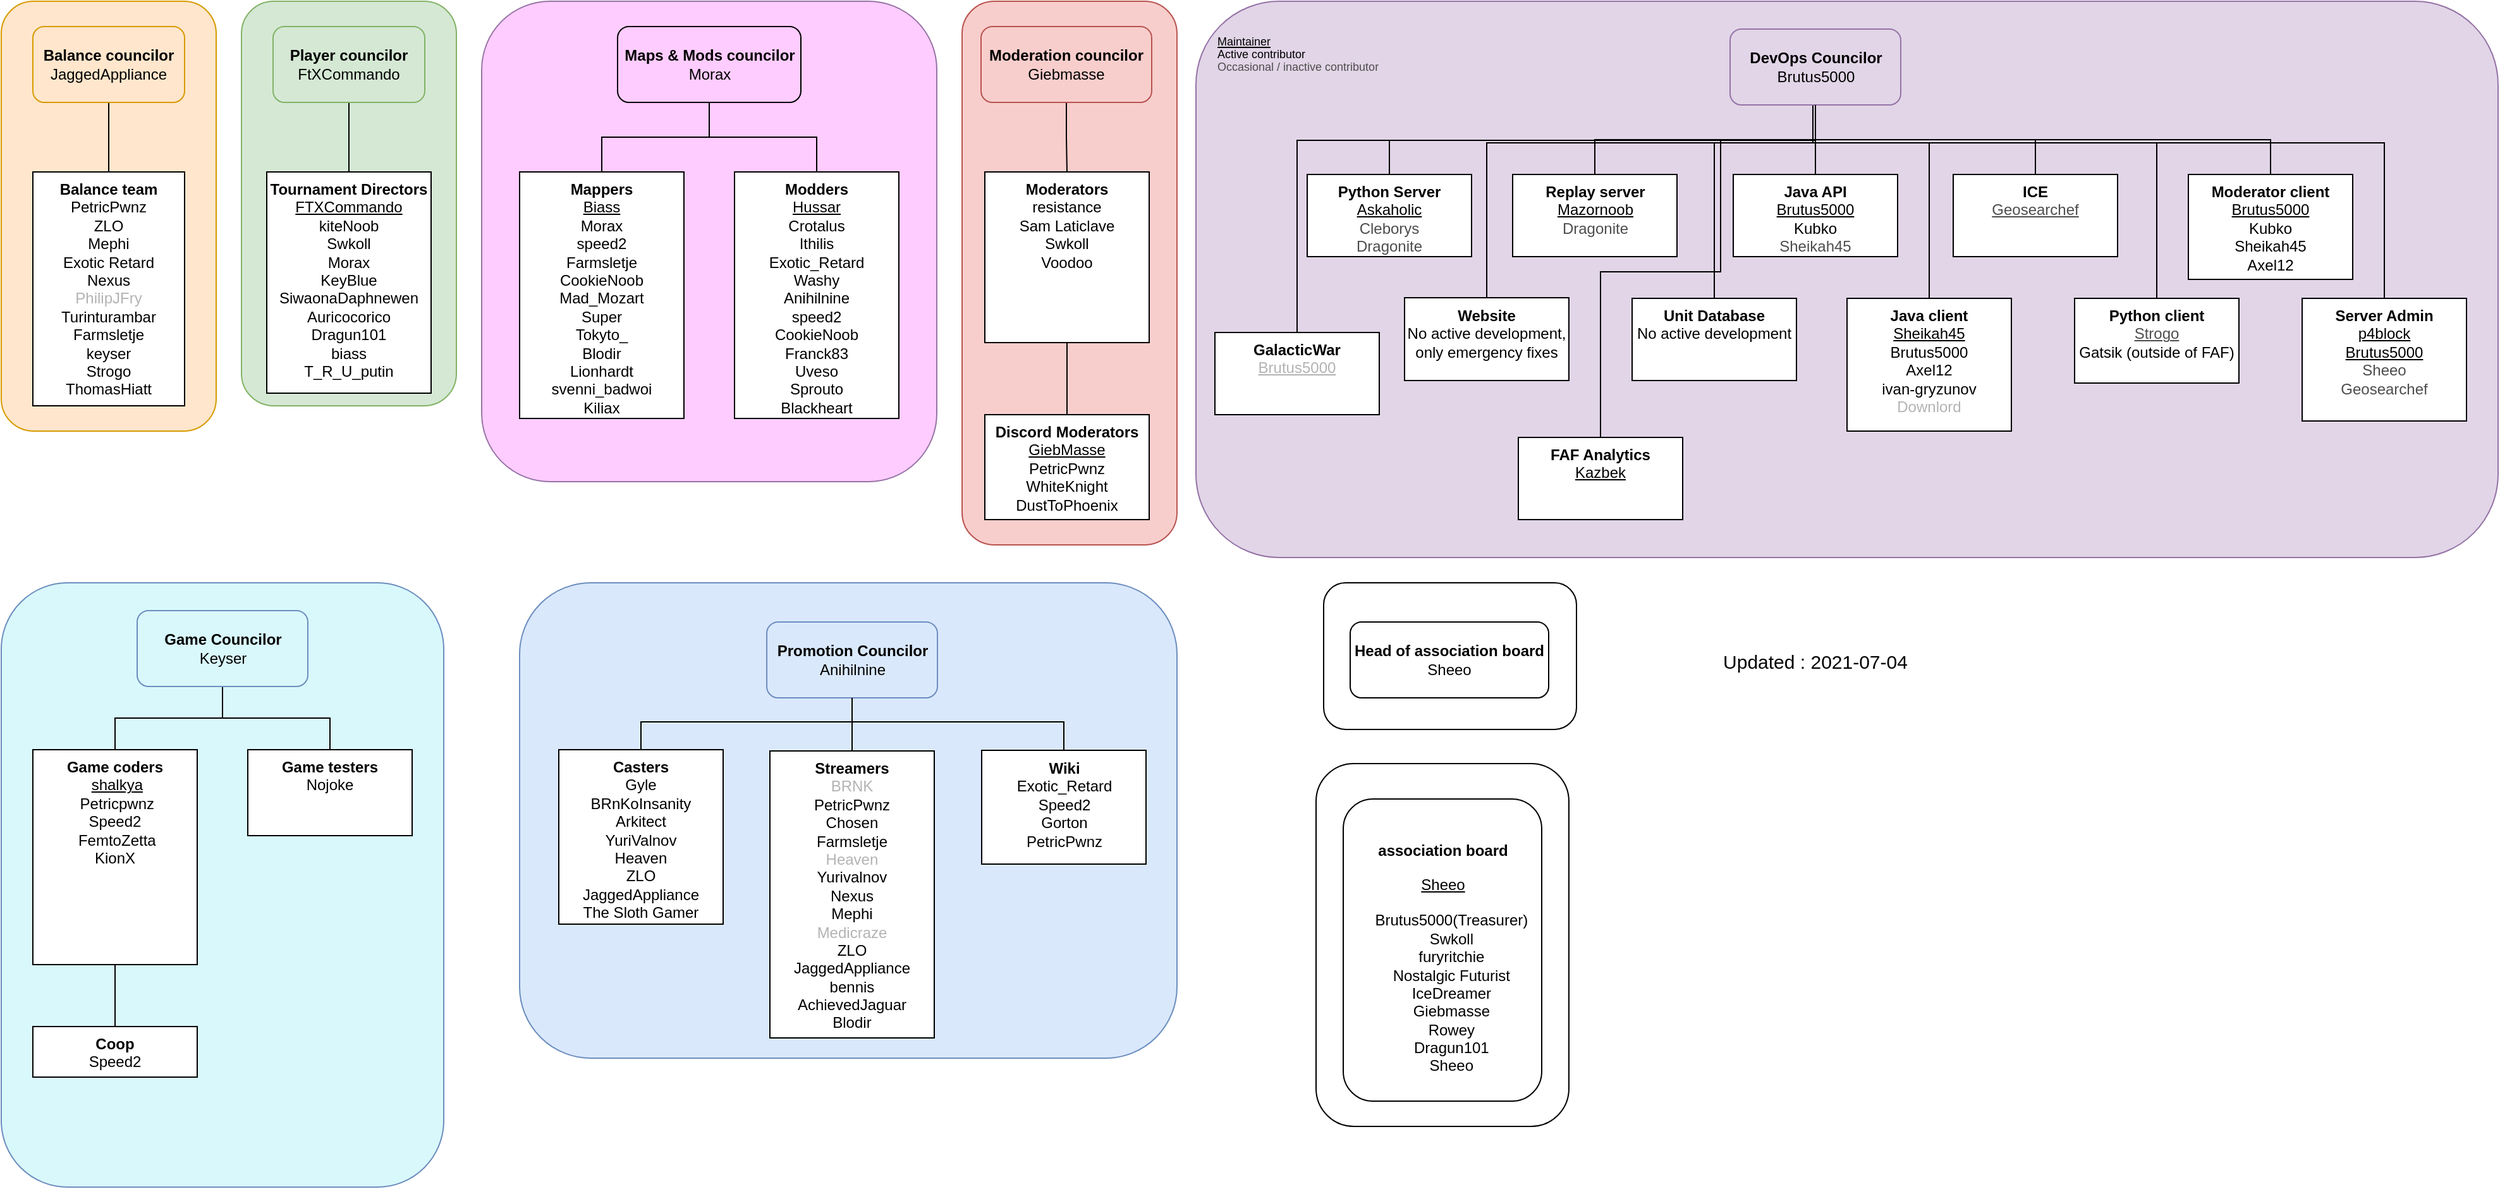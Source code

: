 <mxfile version="14.8.4" type="device"><diagram id="a73ef97e-af4a-7cc7-2804-117219964ffe" name="Page-1"><mxGraphModel dx="1422" dy="780" grid="1" gridSize="10" guides="1" tooltips="1" connect="1" arrows="0" fold="1" page="1" pageScale="1" pageWidth="827" pageHeight="1169" background="none" math="0" shadow="0"><root><mxCell id="0"/><mxCell id="1" parent="0"/><mxCell id="65a52aaf2f8a3bf-69" value="" style="rounded=1;whiteSpace=wrap;html=1;fillColor=#ffffff;strokeColor=#000000;" parent="1" vertex="1"><mxGeometry x="1076" y="480" width="200" height="116" as="geometry"/></mxCell><mxCell id="65a52aaf2f8a3bf-44" value="" style="rounded=1;whiteSpace=wrap;html=1;fillColor=#ffe6cc;strokeColor=#d79b00;" parent="1" vertex="1"><mxGeometry x="30" y="20" width="170" height="340" as="geometry"/></mxCell><mxCell id="65a52aaf2f8a3bf-43" value="" style="rounded=1;whiteSpace=wrap;html=1;fillColor=#d5e8d4;strokeColor=#82b366;" parent="1" vertex="1"><mxGeometry x="220" y="20" width="170" height="320" as="geometry"/></mxCell><mxCell id="65a52aaf2f8a3bf-42" value="" style="rounded=1;whiteSpace=wrap;html=1;fillColor=#FFCCFF;strokeColor=#9673a6;" parent="1" vertex="1"><mxGeometry x="410" y="20" width="360" height="380" as="geometry"/></mxCell><mxCell id="65a52aaf2f8a3bf-41" value="" style="rounded=1;whiteSpace=wrap;html=1;fillColor=#f8cecc;strokeColor=#b85450;" parent="1" vertex="1"><mxGeometry x="790" y="20" width="170" height="430" as="geometry"/></mxCell><mxCell id="65a52aaf2f8a3bf-40" value="" style="rounded=1;whiteSpace=wrap;html=1;fillColor=#e1d5e7;strokeColor=#9673a6;" parent="1" vertex="1"><mxGeometry x="975" y="20" width="1030" height="440" as="geometry"/></mxCell><mxCell id="65a52aaf2f8a3bf-2" style="edgeStyle=orthogonalEdgeStyle;rounded=0;html=1;exitX=0.5;exitY=1;jettySize=auto;orthogonalLoop=1;endArrow=none;endFill=0;entryX=0.5;entryY=0;" parent="1" source="65a52aaf2f8a3bf-1" target="65a52aaf2f8a3bf-4" edge="1"><mxGeometry relative="1" as="geometry"><mxPoint x="215" y="200" as="targetPoint"/></mxGeometry></mxCell><mxCell id="65a52aaf2f8a3bf-1" value="&lt;b&gt;Balance councilor&lt;/b&gt;&lt;br&gt;JaggedAppliance&lt;br&gt;" style="rounded=1;whiteSpace=wrap;html=1;fillColor=#ffe6cc;strokeColor=#d79b00;" parent="1" vertex="1"><mxGeometry x="55" y="40" width="120" height="60" as="geometry"/></mxCell><mxCell id="65a52aaf2f8a3bf-4" value="&lt;b&gt;Balance team&lt;/b&gt;&lt;br&gt;&lt;span&gt;PetricPwnz&lt;/span&gt;&lt;br&gt;&lt;span&gt;ZLO&lt;/span&gt;&lt;br&gt;&lt;span&gt;Mephi&lt;/span&gt;&lt;br&gt;&lt;span&gt;Exotic Retard&lt;br&gt;Nexus&lt;br&gt;&lt;font color=&quot;#B3B3B3&quot;&gt;PhilipJFry&lt;/font&gt;&lt;br&gt;Turinturambar&lt;br&gt;&lt;/span&gt;&lt;div&gt;&lt;span&gt;Farmsletje&lt;br&gt;&lt;/span&gt;&lt;/div&gt;&lt;div&gt;&lt;span&gt;keyser&lt;/span&gt;&lt;br&gt;&lt;/div&gt;&lt;div&gt;&lt;span&gt;&lt;/span&gt;&lt;/div&gt;&lt;div&gt;&lt;span&gt;Strogo&lt;br&gt;&lt;/span&gt;&lt;/div&gt;&lt;div&gt;ThomasHiatt&lt;br&gt;&lt;span&gt;&lt;/span&gt;&lt;/div&gt;&lt;div&gt;&lt;span&gt;&lt;/span&gt;&lt;/div&gt;" style="rounded=0;whiteSpace=wrap;html=1;verticalAlign=top;" parent="1" vertex="1"><mxGeometry x="55" y="155" width="120" height="185" as="geometry"/></mxCell><mxCell id="65a52aaf2f8a3bf-6" style="edgeStyle=orthogonalEdgeStyle;rounded=0;html=1;exitX=0.5;exitY=1;jettySize=auto;orthogonalLoop=1;endArrow=none;endFill=0;entryX=0.5;entryY=0;" parent="1" source="65a52aaf2f8a3bf-7" target="65a52aaf2f8a3bf-8" edge="1"><mxGeometry relative="1" as="geometry"><mxPoint x="380" y="200" as="targetPoint"/></mxGeometry></mxCell><mxCell id="65a52aaf2f8a3bf-7" value="&lt;b&gt;Player councilor&lt;/b&gt;&lt;br&gt;FtXCommando&lt;br&gt;" style="rounded=1;whiteSpace=wrap;html=1;fillColor=#d5e8d4;strokeColor=#82b366;" parent="1" vertex="1"><mxGeometry x="245" y="40" width="120" height="60" as="geometry"/></mxCell><mxCell id="65a52aaf2f8a3bf-8" value="&lt;b&gt;Tournament Directors&lt;/b&gt;&lt;br&gt;&lt;div&gt;&lt;u&gt;&lt;span&gt;FTXCommando&lt;/span&gt;&lt;/u&gt;&lt;/div&gt;&lt;div&gt;&lt;span&gt;kiteNoob&lt;/span&gt;&lt;/div&gt;&lt;div&gt;&lt;span&gt;Swkoll&lt;/span&gt;&lt;/div&gt;&lt;div&gt;&lt;span&gt;Morax&lt;/span&gt;&lt;/div&gt;&lt;div&gt;&lt;span&gt;KeyBlue&lt;/span&gt;&lt;/div&gt;&lt;div&gt;&lt;span&gt;SiwaonaDaphnewen&lt;/span&gt;&lt;/div&gt;&lt;div&gt;&lt;span&gt;Auricocorico&lt;/span&gt;&lt;/div&gt;&lt;div&gt;&lt;span&gt;Dragun101&lt;/span&gt;&lt;/div&gt;&lt;div&gt;&lt;span&gt;biass&lt;/span&gt;&lt;/div&gt;&lt;div&gt;&lt;span&gt;T_R_U_putin&lt;br&gt;&lt;/span&gt;&lt;/div&gt;" style="rounded=0;whiteSpace=wrap;html=1;verticalAlign=top;" parent="1" vertex="1"><mxGeometry x="240" y="155" width="130" height="175" as="geometry"/></mxCell><mxCell id="65a52aaf2f8a3bf-9" style="edgeStyle=orthogonalEdgeStyle;rounded=0;html=1;exitX=0.5;exitY=1;jettySize=auto;orthogonalLoop=1;endArrow=none;endFill=0;entryX=0.5;entryY=0;" parent="1" source="65a52aaf2f8a3bf-10" target="65a52aaf2f8a3bf-11" edge="1"><mxGeometry relative="1" as="geometry"><mxPoint x="580" y="200" as="targetPoint"/></mxGeometry></mxCell><mxCell id="65a52aaf2f8a3bf-13" style="edgeStyle=orthogonalEdgeStyle;rounded=0;html=1;exitX=0.5;exitY=1;entryX=0.5;entryY=0;endArrow=none;endFill=0;jettySize=auto;orthogonalLoop=1;" parent="1" source="65a52aaf2f8a3bf-10" target="65a52aaf2f8a3bf-12" edge="1"><mxGeometry relative="1" as="geometry"/></mxCell><mxCell id="65a52aaf2f8a3bf-10" value="&lt;b&gt;Maps &amp;amp; Mods councilor&lt;/b&gt;&lt;br&gt;Morax" style="rounded=1;whiteSpace=wrap;html=1;fillColor=#FFCCFF;" parent="1" vertex="1"><mxGeometry x="517.5" y="40" width="145" height="60" as="geometry"/></mxCell><mxCell id="65a52aaf2f8a3bf-11" value="&lt;b&gt;Mappers&lt;/b&gt;&lt;br&gt;&lt;u&gt;Biass&lt;/u&gt;&lt;br&gt;&lt;div&gt;Morax&lt;br&gt;&lt;/div&gt;&lt;div&gt;speed2&lt;/div&gt;Farmsletje&lt;br&gt;CookieNoob&lt;br&gt;Mad_Mozart&lt;br&gt;Super&lt;br&gt;Tokyto_&lt;br&gt;Blodir&lt;br&gt;Lionhardt&lt;br&gt;svenni_badwoi&lt;br&gt;Kiliax" style="rounded=0;whiteSpace=wrap;html=1;verticalAlign=top;" parent="1" vertex="1"><mxGeometry x="440" y="155" width="130" height="195" as="geometry"/></mxCell><mxCell id="65a52aaf2f8a3bf-12" value="&lt;b&gt;Modders&lt;/b&gt;&lt;br&gt;&lt;u&gt;Hussar&lt;/u&gt;&lt;br&gt;Crotalus&lt;br&gt;Ithilis&lt;br&gt;Exotic_Retard&lt;br&gt;Washy&lt;br&gt;Anihilnine&lt;br&gt;speed2&lt;br&gt;CookieNoob&lt;br&gt;Franck83&lt;br&gt;Uveso&lt;br&gt;&lt;div&gt;Sprouto&lt;/div&gt;&lt;div&gt;Blackheart&lt;br&gt;&lt;/div&gt;" style="rounded=0;whiteSpace=wrap;html=1;verticalAlign=top;" parent="1" vertex="1"><mxGeometry x="610" y="155" width="130" height="195" as="geometry"/></mxCell><mxCell id="65a52aaf2f8a3bf-14" style="edgeStyle=orthogonalEdgeStyle;rounded=0;html=1;exitX=0.5;exitY=1;jettySize=auto;orthogonalLoop=1;endArrow=none;endFill=0;entryX=0.5;entryY=0;" parent="1" source="65a52aaf2f8a3bf-15" target="65a52aaf2f8a3bf-16" edge="1"><mxGeometry relative="1" as="geometry"><mxPoint x="940" y="200" as="targetPoint"/></mxGeometry></mxCell><mxCell id="65a52aaf2f8a3bf-15" value="&lt;b&gt;Moderation councilor&lt;/b&gt;&lt;br&gt;Giebmasse" style="rounded=1;whiteSpace=wrap;html=1;fillColor=#f8cecc;strokeColor=#b85450;" parent="1" vertex="1"><mxGeometry x="805" y="40" width="135" height="60" as="geometry"/></mxCell><mxCell id="65a52aaf2f8a3bf-48" style="edgeStyle=orthogonalEdgeStyle;rounded=0;html=1;exitX=0.5;exitY=1;entryX=0.5;entryY=0;endArrow=none;endFill=0;jettySize=auto;orthogonalLoop=1;" parent="1" source="65a52aaf2f8a3bf-16" target="65a52aaf2f8a3bf-47" edge="1"><mxGeometry relative="1" as="geometry"/></mxCell><mxCell id="65a52aaf2f8a3bf-16" value="&lt;span&gt;&lt;b&gt;Moderators&lt;/b&gt;&lt;br&gt;&lt;/span&gt;&lt;div&gt;&lt;span&gt;resistance&lt;/span&gt;&lt;/div&gt;&lt;div&gt;&lt;span&gt;Sam Laticlave&lt;br&gt;&lt;/span&gt;&lt;/div&gt;&lt;div&gt;&lt;span&gt;&lt;/span&gt;&lt;/div&gt;&lt;span&gt;Swkoll&lt;br&gt;Voodoo&lt;br&gt;&lt;/span&gt;" style="rounded=0;whiteSpace=wrap;html=1;verticalAlign=top;" parent="1" vertex="1"><mxGeometry x="808" y="155" width="130" height="135" as="geometry"/></mxCell><mxCell id="65a52aaf2f8a3bf-17" style="edgeStyle=orthogonalEdgeStyle;rounded=0;html=1;exitX=0.5;exitY=1;jettySize=auto;orthogonalLoop=1;endArrow=none;endFill=0;entryX=0.5;entryY=0;" parent="1" source="65a52aaf2f8a3bf-18" target="65a52aaf2f8a3bf-19" edge="1"><mxGeometry relative="1" as="geometry"><mxPoint x="1195" y="202" as="targetPoint"/><Array as="points"><mxPoint x="1465" y="130"/><mxPoint x="1055" y="130"/></Array></mxGeometry></mxCell><mxCell id="65a52aaf2f8a3bf-21" style="edgeStyle=orthogonalEdgeStyle;rounded=0;html=1;exitX=0.5;exitY=1;entryX=0.5;entryY=0;endArrow=none;endFill=0;jettySize=auto;orthogonalLoop=1;" parent="1" source="65a52aaf2f8a3bf-18" target="65a52aaf2f8a3bf-20" edge="1"><mxGeometry relative="1" as="geometry"/></mxCell><mxCell id="65a52aaf2f8a3bf-24" style="edgeStyle=orthogonalEdgeStyle;rounded=0;html=1;exitX=0.5;exitY=1;endArrow=none;endFill=0;jettySize=auto;orthogonalLoop=1;" parent="1" source="65a52aaf2f8a3bf-18" target="65a52aaf2f8a3bf-23" edge="1"><mxGeometry relative="1" as="geometry"/></mxCell><mxCell id="65a52aaf2f8a3bf-26" style="edgeStyle=orthogonalEdgeStyle;rounded=0;html=1;exitX=0.5;exitY=1;entryX=0.5;entryY=0;endArrow=none;endFill=0;jettySize=auto;orthogonalLoop=1;" parent="1" source="65a52aaf2f8a3bf-18" target="65a52aaf2f8a3bf-25" edge="1"><mxGeometry relative="1" as="geometry"/></mxCell><mxCell id="65a52aaf2f8a3bf-29" style="edgeStyle=orthogonalEdgeStyle;rounded=0;html=1;exitX=0.5;exitY=1;endArrow=none;endFill=0;jettySize=auto;orthogonalLoop=1;" parent="1" source="65a52aaf2f8a3bf-18" target="65a52aaf2f8a3bf-28" edge="1"><mxGeometry relative="1" as="geometry"/></mxCell><mxCell id="65a52aaf2f8a3bf-31" style="edgeStyle=orthogonalEdgeStyle;rounded=0;html=1;exitX=0.5;exitY=1;entryX=0.5;entryY=0;endArrow=none;endFill=0;jettySize=auto;orthogonalLoop=1;" parent="1" source="65a52aaf2f8a3bf-18" target="65a52aaf2f8a3bf-30" edge="1"><mxGeometry relative="1" as="geometry"><Array as="points"><mxPoint x="1463" y="132"/><mxPoint x="1205" y="132"/></Array></mxGeometry></mxCell><mxCell id="65a52aaf2f8a3bf-34" style="edgeStyle=orthogonalEdgeStyle;rounded=0;html=1;exitX=0.5;exitY=1;endArrow=none;endFill=0;jettySize=auto;orthogonalLoop=1;" parent="1" source="65a52aaf2f8a3bf-18" target="65a52aaf2f8a3bf-33" edge="1"><mxGeometry relative="1" as="geometry"><Array as="points"><mxPoint x="1463" y="132"/><mxPoint x="1385" y="132"/></Array></mxGeometry></mxCell><mxCell id="65a52aaf2f8a3bf-36" style="edgeStyle=orthogonalEdgeStyle;rounded=0;html=1;exitX=0.5;exitY=1;endArrow=none;endFill=0;jettySize=auto;orthogonalLoop=1;" parent="1" source="65a52aaf2f8a3bf-18" target="65a52aaf2f8a3bf-35" edge="1"><mxGeometry relative="1" as="geometry"><Array as="points"><mxPoint x="1463" y="132"/><mxPoint x="1555" y="132"/></Array></mxGeometry></mxCell><mxCell id="65a52aaf2f8a3bf-38" style="edgeStyle=orthogonalEdgeStyle;rounded=0;html=1;exitX=0.5;exitY=1;endArrow=none;endFill=0;jettySize=auto;orthogonalLoop=1;" parent="1" source="65a52aaf2f8a3bf-18" target="65a52aaf2f8a3bf-37" edge="1"><mxGeometry relative="1" as="geometry"><Array as="points"><mxPoint x="1463" y="132"/><mxPoint x="1735" y="132"/></Array></mxGeometry></mxCell><mxCell id="65a52aaf2f8a3bf-67" style="edgeStyle=orthogonalEdgeStyle;rounded=0;html=1;exitX=0.5;exitY=1;endArrow=none;endFill=0;jettySize=auto;orthogonalLoop=1;" parent="1" source="65a52aaf2f8a3bf-18" target="65a52aaf2f8a3bf-66" edge="1"><mxGeometry relative="1" as="geometry"><Array as="points"><mxPoint x="1465" y="132"/><mxPoint x="1915" y="132"/></Array></mxGeometry></mxCell><mxCell id="dbMD9DC3T1LPjGPbjB6S-4" style="edgeStyle=orthogonalEdgeStyle;rounded=0;orthogonalLoop=1;jettySize=auto;html=1;exitX=0.5;exitY=1;exitDx=0;exitDy=0;entryX=0.5;entryY=0;entryDx=0;entryDy=0;endArrow=none;endFill=0;" edge="1" parent="1" source="65a52aaf2f8a3bf-18" target="dbMD9DC3T1LPjGPbjB6S-3"><mxGeometry relative="1" as="geometry"><Array as="points"><mxPoint x="1465" y="130"/><mxPoint x="1390" y="130"/><mxPoint x="1390" y="234"/><mxPoint x="1295" y="234"/></Array></mxGeometry></mxCell><mxCell id="65a52aaf2f8a3bf-18" value="&lt;b&gt;DevOps Councilor&lt;/b&gt;&lt;br&gt;&lt;div&gt;Brutus5000&lt;br&gt;&lt;/div&gt;" style="rounded=1;whiteSpace=wrap;html=1;fillColor=#e1d5e7;strokeColor=#9673a6;" parent="1" vertex="1"><mxGeometry x="1397.5" y="42" width="135" height="60" as="geometry"/></mxCell><mxCell id="65a52aaf2f8a3bf-19" value="&lt;span&gt;&lt;b&gt;GalacticWar&lt;/b&gt;&lt;br&gt;&lt;font color=&quot;#B3B3B3&quot;&gt;&lt;u&gt;Brutus5000&lt;/u&gt;&lt;/font&gt;&lt;br&gt;&lt;/span&gt;" style="rounded=0;whiteSpace=wrap;html=1;verticalAlign=top;" parent="1" vertex="1"><mxGeometry x="990" y="282" width="130" height="65" as="geometry"/></mxCell><mxCell id="65a52aaf2f8a3bf-20" value="&lt;span&gt;&lt;b&gt;Replay server&lt;/b&gt;&lt;br&gt;&lt;/span&gt;&lt;div&gt;&lt;span&gt;&lt;u&gt;Mazornoob&lt;/u&gt;&lt;/span&gt;&lt;/div&gt;&lt;div&gt;&lt;span&gt;&lt;font color=&quot;#4d4d4d&quot;&gt;Dragonite&lt;/font&gt;&lt;br&gt;&lt;/span&gt;&lt;/div&gt;&lt;div&gt;&lt;span&gt;&lt;/span&gt;&lt;/div&gt;" style="rounded=0;whiteSpace=wrap;html=1;verticalAlign=top;" parent="1" vertex="1"><mxGeometry x="1225.5" y="157" width="130" height="65" as="geometry"/></mxCell><mxCell id="65a52aaf2f8a3bf-23" value="&lt;span&gt;&lt;b&gt;Java API&lt;/b&gt;&lt;br&gt;&lt;u&gt;Brutus5000&lt;br&gt;&lt;/u&gt;Kubko&lt;br&gt;&lt;font color=&quot;#4d4d4d&quot;&gt;Sheikah45&lt;/font&gt;&lt;br&gt;&lt;/span&gt;" style="rounded=0;whiteSpace=wrap;html=1;verticalAlign=top;" parent="1" vertex="1"><mxGeometry x="1400" y="157" width="130" height="65" as="geometry"/></mxCell><mxCell id="65a52aaf2f8a3bf-25" value="&lt;span&gt;&lt;b&gt;ICE&lt;/b&gt;&lt;br&gt;&lt;/span&gt;&lt;font color=&quot;#4d4d4d&quot;&gt;&lt;u&gt;Geosearchef&lt;br&gt;&lt;/u&gt;&lt;/font&gt;&lt;span&gt;&lt;font color=&quot;#4d4d4d&quot;&gt;&lt;br&gt;&lt;/font&gt;&lt;br&gt;&lt;/span&gt;" style="rounded=0;whiteSpace=wrap;html=1;verticalAlign=top;" parent="1" vertex="1"><mxGeometry x="1574" y="157" width="130" height="65" as="geometry"/></mxCell><mxCell id="65a52aaf2f8a3bf-28" value="&lt;span&gt;&lt;b&gt;Moderator client&lt;/b&gt;&lt;br&gt;&lt;/span&gt;&lt;div&gt;&lt;span&gt;&lt;u&gt;Brutus5000&lt;/u&gt;&lt;/span&gt;&lt;/div&gt;&lt;div&gt;&lt;span&gt;Kubko&lt;br&gt;&lt;/span&gt;&lt;/div&gt;&lt;div&gt;&lt;span&gt;Sheikah45&lt;/span&gt;&lt;/div&gt;&lt;div&gt;&lt;span&gt;Axel12&lt;br&gt;&lt;/span&gt;&lt;/div&gt;&lt;div&gt;&lt;span&gt;&lt;/span&gt;&lt;/div&gt;" style="rounded=0;whiteSpace=wrap;html=1;verticalAlign=top;" parent="1" vertex="1"><mxGeometry x="1760" y="157" width="130" height="83" as="geometry"/></mxCell><mxCell id="65a52aaf2f8a3bf-30" value="&lt;span&gt;&lt;b&gt;Website&lt;/b&gt;&lt;/span&gt;&lt;br&gt;No active development, only emergency fixes" style="rounded=0;whiteSpace=wrap;html=1;verticalAlign=top;" parent="1" vertex="1"><mxGeometry x="1140" y="254.5" width="130" height="65.5" as="geometry"/></mxCell><mxCell id="65a52aaf2f8a3bf-33" value="&lt;b&gt;Unit Database&lt;br&gt;&lt;/b&gt;No active development" style="rounded=0;whiteSpace=wrap;html=1;verticalAlign=top;" parent="1" vertex="1"><mxGeometry x="1320" y="255" width="130" height="65" as="geometry"/></mxCell><mxCell id="65a52aaf2f8a3bf-35" value="&lt;span&gt;&lt;b&gt;Java client&lt;/b&gt;&lt;br&gt;&lt;/span&gt;&lt;div&gt;&lt;span&gt;&lt;u&gt;Sheikah45&lt;/u&gt;&lt;/span&gt;&lt;/div&gt;&lt;div&gt;Brutus5000&lt;span&gt;&lt;font color=&quot;#4d4d4d&quot;&gt;&lt;br&gt;&lt;/font&gt;&lt;/span&gt;&lt;/div&gt;&lt;div&gt;&lt;span&gt;&lt;font color=&quot;#4d4d4d&quot;&gt;&lt;font color=&quot;#000000&quot;&gt;Axel12&lt;/font&gt;&lt;/font&gt;&lt;/span&gt;&lt;/div&gt;&lt;div&gt;&lt;span&gt;&lt;font color=&quot;#4d4d4d&quot;&gt;&lt;font color=&quot;#000000&quot;&gt;ivan-gryzunov&lt;/font&gt;&lt;br&gt;&lt;/font&gt;&lt;/span&gt;&lt;/div&gt;&lt;div&gt;&lt;font color=&quot;#4d4d4d&quot;&gt;&lt;span&gt;&lt;/span&gt;&lt;/font&gt;&lt;/div&gt;&lt;div&gt;&lt;font color=&quot;#B3B3B3&quot;&gt;Downlord&lt;/font&gt;&lt;span&gt;&lt;br&gt;&lt;/span&gt;&lt;/div&gt;&lt;div&gt;&lt;span&gt;&lt;/span&gt;&lt;/div&gt;" style="rounded=0;whiteSpace=wrap;html=1;verticalAlign=top;" parent="1" vertex="1"><mxGeometry x="1490" y="255" width="130" height="105" as="geometry"/></mxCell><mxCell id="65a52aaf2f8a3bf-37" value="&lt;span&gt;&lt;b&gt;Python client&lt;/b&gt;&lt;br&gt;&lt;/span&gt;&lt;div&gt;&lt;span&gt;&lt;font color=&quot;#4d4d4d&quot;&gt;&lt;u&gt;Strogo&lt;/u&gt;&lt;/font&gt;&lt;br&gt;&lt;/span&gt;&lt;/div&gt;&lt;div&gt;&lt;span&gt;Gatsik (outside of FAF)&lt;/span&gt;&lt;/div&gt;&lt;span&gt;&lt;/span&gt;" style="rounded=0;whiteSpace=wrap;html=1;verticalAlign=top;" parent="1" vertex="1"><mxGeometry x="1670" y="255" width="130" height="67" as="geometry"/></mxCell><mxCell id="65a52aaf2f8a3bf-47" value="&lt;b&gt;Discord Moderators&lt;/b&gt;&lt;br&gt;&lt;u&gt;GiebMasse&lt;/u&gt;&lt;b&gt;&lt;br&gt;&lt;/b&gt;&lt;div&gt;&lt;div&gt;&lt;span&gt;PetricPwnz&lt;/span&gt;&lt;/div&gt;&lt;/div&gt;&lt;div&gt;WhiteKnight&lt;/div&gt;&lt;div&gt;DustToPhoenix&lt;/div&gt;&lt;div&gt;&lt;br&gt;&lt;/div&gt;" style="rounded=0;whiteSpace=wrap;html=1;verticalAlign=top;fillColor=#ffffff;strokeColor=#000000;" parent="1" vertex="1"><mxGeometry x="808" y="347" width="130" height="83" as="geometry"/></mxCell><mxCell id="65a52aaf2f8a3bf-49" value="" style="rounded=1;whiteSpace=wrap;html=1;fillColor=#D9F8FC;strokeColor=#6c8ebf;" parent="1" vertex="1"><mxGeometry x="30" y="480" width="350" height="478" as="geometry"/></mxCell><mxCell id="65a52aaf2f8a3bf-53" style="edgeStyle=orthogonalEdgeStyle;rounded=0;html=1;exitX=0.5;exitY=1;endArrow=none;endFill=0;jettySize=auto;orthogonalLoop=1;" parent="1" source="65a52aaf2f8a3bf-50" target="65a52aaf2f8a3bf-51" edge="1"><mxGeometry relative="1" as="geometry"/></mxCell><mxCell id="65a52aaf2f8a3bf-54" style="edgeStyle=orthogonalEdgeStyle;rounded=0;html=1;exitX=0.5;exitY=1;endArrow=none;endFill=0;jettySize=auto;orthogonalLoop=1;" parent="1" source="65a52aaf2f8a3bf-50" target="65a52aaf2f8a3bf-52" edge="1"><mxGeometry relative="1" as="geometry"/></mxCell><mxCell id="65a52aaf2f8a3bf-50" value="&lt;b&gt;Game Councilor&lt;/b&gt;&lt;br&gt;Keyser" style="rounded=1;whiteSpace=wrap;html=1;fillColor=#D9F8FC;strokeColor=#6c8ebf;" parent="1" vertex="1"><mxGeometry x="137.5" y="502" width="135" height="60" as="geometry"/></mxCell><mxCell id="65a52aaf2f8a3bf-63" style="edgeStyle=orthogonalEdgeStyle;rounded=0;html=1;exitX=0.5;exitY=1;entryX=0.5;entryY=0;endArrow=none;endFill=0;jettySize=auto;orthogonalLoop=1;" parent="1" source="65a52aaf2f8a3bf-51" target="65a52aaf2f8a3bf-62" edge="1"><mxGeometry relative="1" as="geometry"/></mxCell><mxCell id="65a52aaf2f8a3bf-51" value="&lt;b&gt;Game coders&lt;/b&gt;&lt;br&gt;&lt;div&gt;&lt;b&gt;&amp;nbsp;&lt;/b&gt;&lt;u&gt;shalkya&lt;/u&gt;&lt;/div&gt;&lt;div&gt;&amp;nbsp;Petricpwnz&lt;br&gt;&lt;/div&gt;&lt;div&gt;Speed2&lt;/div&gt;&lt;div&gt;&amp;nbsp;FemtoZetta&lt;/div&gt;&lt;div&gt;KionX&lt;br&gt;&lt;/div&gt;" style="rounded=0;whiteSpace=wrap;html=1;verticalAlign=top;" parent="1" vertex="1"><mxGeometry x="55" y="612" width="130" height="170" as="geometry"/></mxCell><mxCell id="65a52aaf2f8a3bf-52" value="&lt;b&gt;Game testers&lt;br&gt;&lt;/b&gt;Nojoke" style="rounded=0;whiteSpace=wrap;html=1;verticalAlign=top;" parent="1" vertex="1"><mxGeometry x="225" y="612" width="130" height="68" as="geometry"/></mxCell><mxCell id="65a52aaf2f8a3bf-55" value="" style="rounded=1;whiteSpace=wrap;html=1;fillColor=#dae8fc;strokeColor=#6c8ebf;" parent="1" vertex="1"><mxGeometry x="440" y="480" width="520" height="376" as="geometry"/></mxCell><mxCell id="65a52aaf2f8a3bf-56" value="&lt;b&gt;Promotion Councilor&lt;/b&gt;&lt;br&gt;Anihilnine" style="rounded=1;whiteSpace=wrap;html=1;fillColor=#dae8fc;strokeColor=#6c8ebf;" parent="1" vertex="1"><mxGeometry x="635.5" y="511" width="135" height="60" as="geometry"/></mxCell><mxCell id="1435b468d338961f-24" style="edgeStyle=orthogonalEdgeStyle;rounded=0;html=1;entryX=0.5;entryY=1;jettySize=auto;orthogonalLoop=1;endArrow=none;endFill=0;" parent="1" source="65a52aaf2f8a3bf-57" target="65a52aaf2f8a3bf-56" edge="1"><mxGeometry relative="1" as="geometry"><Array as="points"><mxPoint x="536" y="590"/><mxPoint x="703" y="590"/></Array></mxGeometry></mxCell><mxCell id="65a52aaf2f8a3bf-57" value="&lt;b&gt;Casters&lt;/b&gt;&lt;b&gt;&lt;br&gt;&lt;/b&gt;Gyle&lt;br&gt;BRnKoInsanity&lt;br&gt;Arkitect&lt;br&gt;YuriValnov&lt;br&gt;Heaven&lt;br&gt;ZLO&lt;br&gt;&lt;div&gt;JaggedAppliance&lt;/div&gt;&lt;div&gt;The Sloth Gamer&lt;br&gt;&lt;/div&gt;" style="rounded=0;whiteSpace=wrap;html=1;verticalAlign=top;" parent="1" vertex="1"><mxGeometry x="471" y="612" width="130" height="138" as="geometry"/></mxCell><mxCell id="1435b468d338961f-20" value="" style="edgeStyle=orthogonalEdgeStyle;rounded=0;html=1;jettySize=auto;orthogonalLoop=1;endArrow=none;endFill=0;" parent="1" source="65a52aaf2f8a3bf-58" target="65a52aaf2f8a3bf-56" edge="1"><mxGeometry relative="1" as="geometry"/></mxCell><mxCell id="65a52aaf2f8a3bf-58" value="&lt;b&gt;Streamers&lt;br&gt;&lt;/b&gt;&lt;font color=&quot;#B3B3B3&quot;&gt;BRNK&lt;/font&gt;&lt;br&gt;PetricPwnz&lt;br&gt;Chosen&lt;br&gt;Farmsletje&lt;br&gt;&lt;font color=&quot;#B3B3B3&quot;&gt;Heaven&lt;/font&gt;&lt;br&gt;Yurivalnov&lt;br&gt;Nexus&lt;br&gt;Mephi&lt;br&gt;&lt;font color=&quot;#B3B3B3&quot;&gt;Medicraze&lt;/font&gt;&lt;br&gt;ZLO&lt;br&gt;JaggedAppliance&lt;br&gt;&lt;div&gt;bennis&lt;/div&gt;&lt;div&gt;AchievedJaguar&lt;/div&gt;&lt;div&gt;Blodir&lt;br&gt;&lt;/div&gt;" style="rounded=0;whiteSpace=wrap;html=1;verticalAlign=top;" parent="1" vertex="1"><mxGeometry x="638" y="613" width="130" height="227" as="geometry"/></mxCell><mxCell id="65a52aaf2f8a3bf-62" value="&lt;b&gt;Coop&lt;br&gt;&lt;/b&gt;Speed2&lt;br&gt;" style="rounded=0;whiteSpace=wrap;html=1;verticalAlign=top;" parent="1" vertex="1"><mxGeometry x="55" y="831" width="130" height="40" as="geometry"/></mxCell><mxCell id="65a52aaf2f8a3bf-66" value="&lt;span&gt;&lt;b&gt;Server Admin&lt;/b&gt;&lt;br&gt;&lt;/span&gt;&lt;u&gt;p4block&lt;br&gt;&lt;/u&gt;&lt;span&gt;&lt;u&gt;Brutus5000&lt;/u&gt;&lt;br&gt;&lt;/span&gt;&lt;div&gt;&lt;font color=&quot;#4d4d4d&quot;&gt;Sheeo&lt;br&gt;&lt;/font&gt;&lt;/div&gt;&lt;div&gt;&lt;font color=&quot;#4d4d4d&quot;&gt;Geosearchef&lt;/font&gt;&lt;br&gt;&lt;/div&gt;&lt;div&gt;&lt;br&gt;&lt;/div&gt;" style="rounded=0;whiteSpace=wrap;html=1;verticalAlign=top;" parent="1" vertex="1"><mxGeometry x="1850" y="255" width="130" height="97" as="geometry"/></mxCell><mxCell id="65a52aaf2f8a3bf-68" value="&lt;b&gt;Head of association board&lt;br&gt;&lt;/b&gt;Sheeo" style="rounded=1;whiteSpace=wrap;html=1;fillColor=#ffffff;strokeColor=#000000;" parent="1" vertex="1"><mxGeometry x="1097" y="511" width="157" height="60" as="geometry"/></mxCell><mxCell id="4710febcbe49c57a-1" value="&lt;font style=&quot;font-size: 15px&quot;&gt;Updated : 2021-07-04&lt;br&gt;&lt;/font&gt;" style="text;html=1;strokeColor=none;fillColor=none;align=center;verticalAlign=middle;whiteSpace=wrap;rounded=0;" parent="1" vertex="1"><mxGeometry x="1385" y="523" width="160" height="38" as="geometry"/></mxCell><mxCell id="1435b468d338961f-23" style="edgeStyle=orthogonalEdgeStyle;rounded=0;html=1;entryX=0.5;entryY=1;jettySize=auto;orthogonalLoop=1;strokeColor=#000000;endArrow=none;endFill=0;" parent="1" source="1435b468d338961f-6" target="65a52aaf2f8a3bf-56" edge="1"><mxGeometry relative="1" as="geometry"><Array as="points"><mxPoint x="871" y="590"/><mxPoint x="703" y="590"/></Array></mxGeometry></mxCell><mxCell id="1435b468d338961f-6" value="&lt;b&gt;Wiki&lt;br&gt;&lt;/b&gt;Exotic_Retard&lt;br&gt;Speed2&lt;br&gt;Gorton&lt;br&gt;PetricPwnz&lt;br&gt;" style="rounded=0;whiteSpace=wrap;html=1;verticalAlign=top;" parent="1" vertex="1"><mxGeometry x="805.5" y="612.5" width="130" height="90" as="geometry"/></mxCell><mxCell id="1435b468d338961f-19" style="edgeStyle=orthogonalEdgeStyle;rounded=0;html=1;exitX=0.5;exitY=1;jettySize=auto;orthogonalLoop=1;" parent="1" source="65a52aaf2f8a3bf-56" target="65a52aaf2f8a3bf-56" edge="1"><mxGeometry relative="1" as="geometry"/></mxCell><mxCell id="23fbfdbb39d671d0-1" style="edgeStyle=orthogonalEdgeStyle;rounded=0;html=1;exitX=0.5;exitY=1;jettySize=auto;orthogonalLoop=1;" parent="1" source="65a52aaf2f8a3bf-12" target="65a52aaf2f8a3bf-12" edge="1"><mxGeometry relative="1" as="geometry"/></mxCell><mxCell id="wH0qZ3xTV4yHBXjC40kM-7" style="edgeStyle=orthogonalEdgeStyle;rounded=0;html=1;exitX=0.5;exitY=0;entryX=0.5;entryY=1;jettySize=auto;orthogonalLoop=1;endArrow=none;endFill=0;" parent="1" source="wH0qZ3xTV4yHBXjC40kM-8" target="65a52aaf2f8a3bf-18" edge="1"><mxGeometry relative="1" as="geometry"><Array as="points"><mxPoint x="1128" y="130"/><mxPoint x="1465" y="130"/></Array></mxGeometry></mxCell><mxCell id="wH0qZ3xTV4yHBXjC40kM-8" value="&lt;span&gt;&lt;b&gt;Python Server&lt;/b&gt;&lt;/span&gt;&lt;div&gt;&lt;span&gt;&lt;u&gt;Askaholic &lt;br&gt;&lt;/u&gt;&lt;/span&gt;&lt;/div&gt;&lt;div&gt;&lt;span&gt;&lt;font color=&quot;#4d4d4d&quot;&gt;Cleborys&lt;br&gt;&lt;/font&gt;&lt;/span&gt;&lt;/div&gt;&lt;div&gt;&lt;span&gt;&lt;font color=&quot;#4d4d4d&quot;&gt;Dragonite&lt;/font&gt;&lt;/span&gt;&lt;span&gt;&lt;/span&gt;&lt;/div&gt;" style="rounded=0;whiteSpace=wrap;html=1;verticalAlign=top;" parent="1" vertex="1"><mxGeometry x="1063" y="157" width="130" height="65" as="geometry"/></mxCell><mxCell id="wH0qZ3xTV4yHBXjC40kM-9" style="edgeStyle=orthogonalEdgeStyle;rounded=0;html=1;exitX=0.5;exitY=1;endArrow=none;endFill=0;jettySize=auto;orthogonalLoop=1;" parent="1" source="65a52aaf2f8a3bf-16" target="65a52aaf2f8a3bf-16" edge="1"><mxGeometry relative="1" as="geometry"/></mxCell><mxCell id="7X9Pt4UbU27UoQrHliiZ-2" value="Maintainer" style="text;html=1;strokeColor=none;fillColor=none;align=left;verticalAlign=middle;whiteSpace=wrap;rounded=0;shadow=0;glass=0;fontStyle=4;fontSize=9;" parent="1" vertex="1"><mxGeometry x="990" y="42" width="70" height="20" as="geometry"/></mxCell><mxCell id="7X9Pt4UbU27UoQrHliiZ-4" value="Active contributor" style="text;html=1;strokeColor=none;fillColor=none;align=left;verticalAlign=middle;whiteSpace=wrap;rounded=0;shadow=0;glass=0;fontSize=9;" parent="1" vertex="1"><mxGeometry x="990" y="52" width="100" height="20" as="geometry"/></mxCell><mxCell id="7X9Pt4UbU27UoQrHliiZ-5" value="Occasional / inactive contributor" style="text;html=1;strokeColor=none;fillColor=none;align=left;verticalAlign=middle;whiteSpace=wrap;rounded=0;shadow=0;glass=0;fontColor=#4D4D4D;fontSize=9;" parent="1" vertex="1"><mxGeometry x="990" y="62" width="180" height="20" as="geometry"/></mxCell><mxCell id="dbMD9DC3T1LPjGPbjB6S-1" value="" style="rounded=1;whiteSpace=wrap;html=1;fillColor=#ffffff;strokeColor=#000000;" vertex="1" parent="1"><mxGeometry x="1070" y="623" width="200" height="287" as="geometry"/></mxCell><mxCell id="dbMD9DC3T1LPjGPbjB6S-2" value="&lt;p&gt;&lt;b&gt;association board&lt;/b&gt;&lt;/p&gt;&lt;div&gt;&lt;u&gt;Sheeo&lt;/u&gt;&lt;/div&gt;&lt;div&gt;&lt;br&gt;&amp;nbsp;&amp;nbsp;&amp;nbsp; Brutus5000(Treasurer)&lt;br&gt;&amp;nbsp;&amp;nbsp;&amp;nbsp; Swkoll&lt;br&gt;&amp;nbsp;&amp;nbsp;&amp;nbsp; furyritchie&lt;br&gt;&amp;nbsp;&amp;nbsp;&amp;nbsp; Nostalgic Futurist&lt;br&gt;&amp;nbsp;&amp;nbsp;&amp;nbsp; IceDreamer&lt;br&gt;&amp;nbsp;&amp;nbsp;&amp;nbsp; Giebmasse&lt;br&gt;&amp;nbsp;&amp;nbsp;&amp;nbsp; Rowey&lt;br&gt;&amp;nbsp;&amp;nbsp;&amp;nbsp; Dragun101&lt;br&gt;&amp;nbsp;&amp;nbsp;&amp;nbsp; Sheeo&lt;br&gt;&lt;/div&gt;" style="rounded=1;whiteSpace=wrap;html=1;fillColor=#ffffff;strokeColor=#000000;" vertex="1" parent="1"><mxGeometry x="1091.5" y="651" width="157" height="239" as="geometry"/></mxCell><mxCell id="dbMD9DC3T1LPjGPbjB6S-3" value="&lt;b&gt;FAF Analytics&lt;br&gt;&lt;/b&gt;&lt;u&gt;Kazbek&lt;/u&gt;&lt;br/&gt;                " style="rounded=0;whiteSpace=wrap;html=1;verticalAlign=top;" vertex="1" parent="1"><mxGeometry x="1230" y="365" width="130" height="65" as="geometry"/></mxCell></root></mxGraphModel></diagram></mxfile>